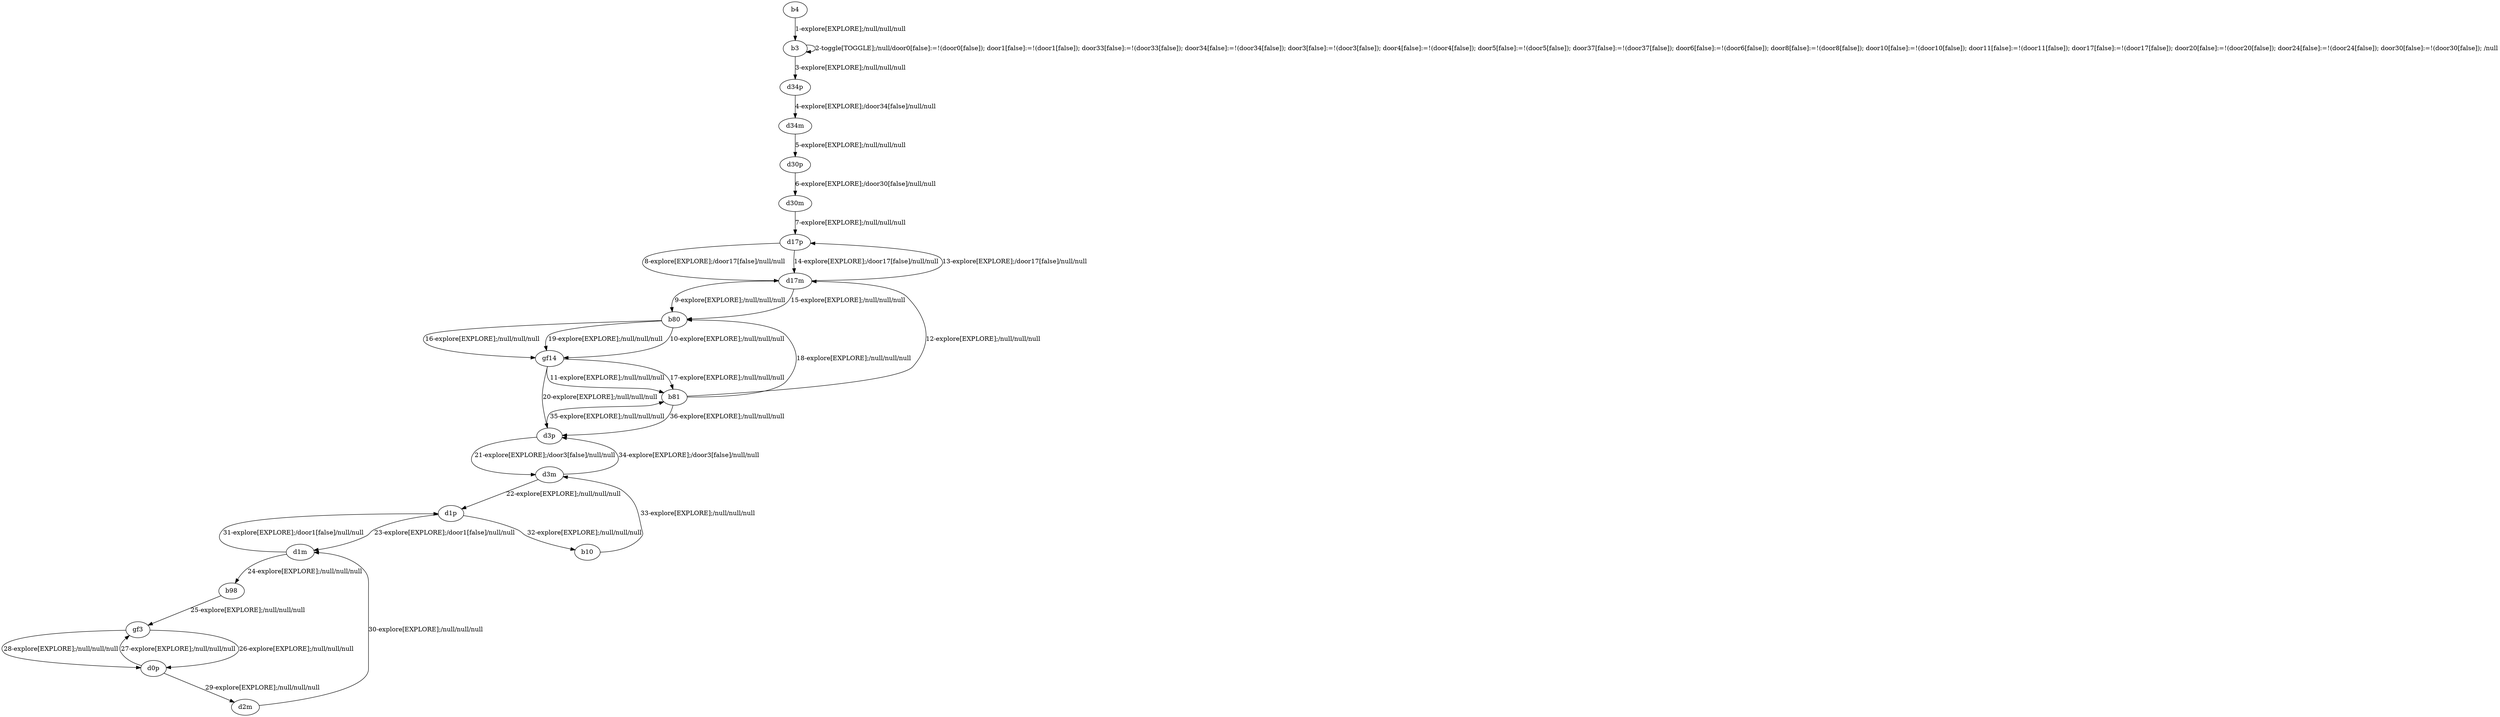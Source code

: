 # Total number of goals covered by this test: 1
# b81 --> d3p

digraph g {
"b4" -> "b3" [label = "1-explore[EXPLORE];/null/null/null"];
"b3" -> "b3" [label = "2-toggle[TOGGLE];/null/door0[false]:=!(door0[false]); door1[false]:=!(door1[false]); door33[false]:=!(door33[false]); door34[false]:=!(door34[false]); door3[false]:=!(door3[false]); door4[false]:=!(door4[false]); door5[false]:=!(door5[false]); door37[false]:=!(door37[false]); door6[false]:=!(door6[false]); door8[false]:=!(door8[false]); door10[false]:=!(door10[false]); door11[false]:=!(door11[false]); door17[false]:=!(door17[false]); door20[false]:=!(door20[false]); door24[false]:=!(door24[false]); door30[false]:=!(door30[false]); /null"];
"b3" -> "d34p" [label = "3-explore[EXPLORE];/null/null/null"];
"d34p" -> "d34m" [label = "4-explore[EXPLORE];/door34[false]/null/null"];
"d34m" -> "d30p" [label = "5-explore[EXPLORE];/null/null/null"];
"d30p" -> "d30m" [label = "6-explore[EXPLORE];/door30[false]/null/null"];
"d30m" -> "d17p" [label = "7-explore[EXPLORE];/null/null/null"];
"d17p" -> "d17m" [label = "8-explore[EXPLORE];/door17[false]/null/null"];
"d17m" -> "b80" [label = "9-explore[EXPLORE];/null/null/null"];
"b80" -> "gf14" [label = "10-explore[EXPLORE];/null/null/null"];
"gf14" -> "b81" [label = "11-explore[EXPLORE];/null/null/null"];
"b81" -> "d17m" [label = "12-explore[EXPLORE];/null/null/null"];
"d17m" -> "d17p" [label = "13-explore[EXPLORE];/door17[false]/null/null"];
"d17p" -> "d17m" [label = "14-explore[EXPLORE];/door17[false]/null/null"];
"d17m" -> "b80" [label = "15-explore[EXPLORE];/null/null/null"];
"b80" -> "gf14" [label = "16-explore[EXPLORE];/null/null/null"];
"gf14" -> "b81" [label = "17-explore[EXPLORE];/null/null/null"];
"b81" -> "b80" [label = "18-explore[EXPLORE];/null/null/null"];
"b80" -> "gf14" [label = "19-explore[EXPLORE];/null/null/null"];
"gf14" -> "d3p" [label = "20-explore[EXPLORE];/null/null/null"];
"d3p" -> "d3m" [label = "21-explore[EXPLORE];/door3[false]/null/null"];
"d3m" -> "d1p" [label = "22-explore[EXPLORE];/null/null/null"];
"d1p" -> "d1m" [label = "23-explore[EXPLORE];/door1[false]/null/null"];
"d1m" -> "b98" [label = "24-explore[EXPLORE];/null/null/null"];
"b98" -> "gf3" [label = "25-explore[EXPLORE];/null/null/null"];
"gf3" -> "d0p" [label = "26-explore[EXPLORE];/null/null/null"];
"d0p" -> "gf3" [label = "27-explore[EXPLORE];/null/null/null"];
"gf3" -> "d0p" [label = "28-explore[EXPLORE];/null/null/null"];
"d0p" -> "d2m" [label = "29-explore[EXPLORE];/null/null/null"];
"d2m" -> "d1m" [label = "30-explore[EXPLORE];/null/null/null"];
"d1m" -> "d1p" [label = "31-explore[EXPLORE];/door1[false]/null/null"];
"d1p" -> "b10" [label = "32-explore[EXPLORE];/null/null/null"];
"b10" -> "d3m" [label = "33-explore[EXPLORE];/null/null/null"];
"d3m" -> "d3p" [label = "34-explore[EXPLORE];/door3[false]/null/null"];
"d3p" -> "b81" [label = "35-explore[EXPLORE];/null/null/null"];
"b81" -> "d3p" [label = "36-explore[EXPLORE];/null/null/null"];
}
